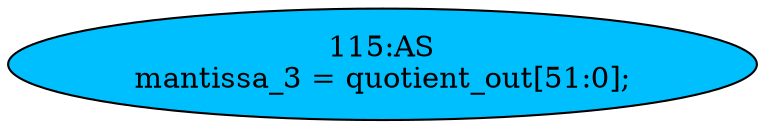 strict digraph "" {
	node [label="\N"];
	"115:AS"	 [ast="<pyverilog.vparser.ast.Assign object at 0x7f284bca4310>",
		def_var="['mantissa_3']",
		fillcolor=deepskyblue,
		label="115:AS
mantissa_3 = quotient_out[51:0];",
		statements="[]",
		style=filled,
		typ=Assign,
		use_var="['quotient_out']"];
}
